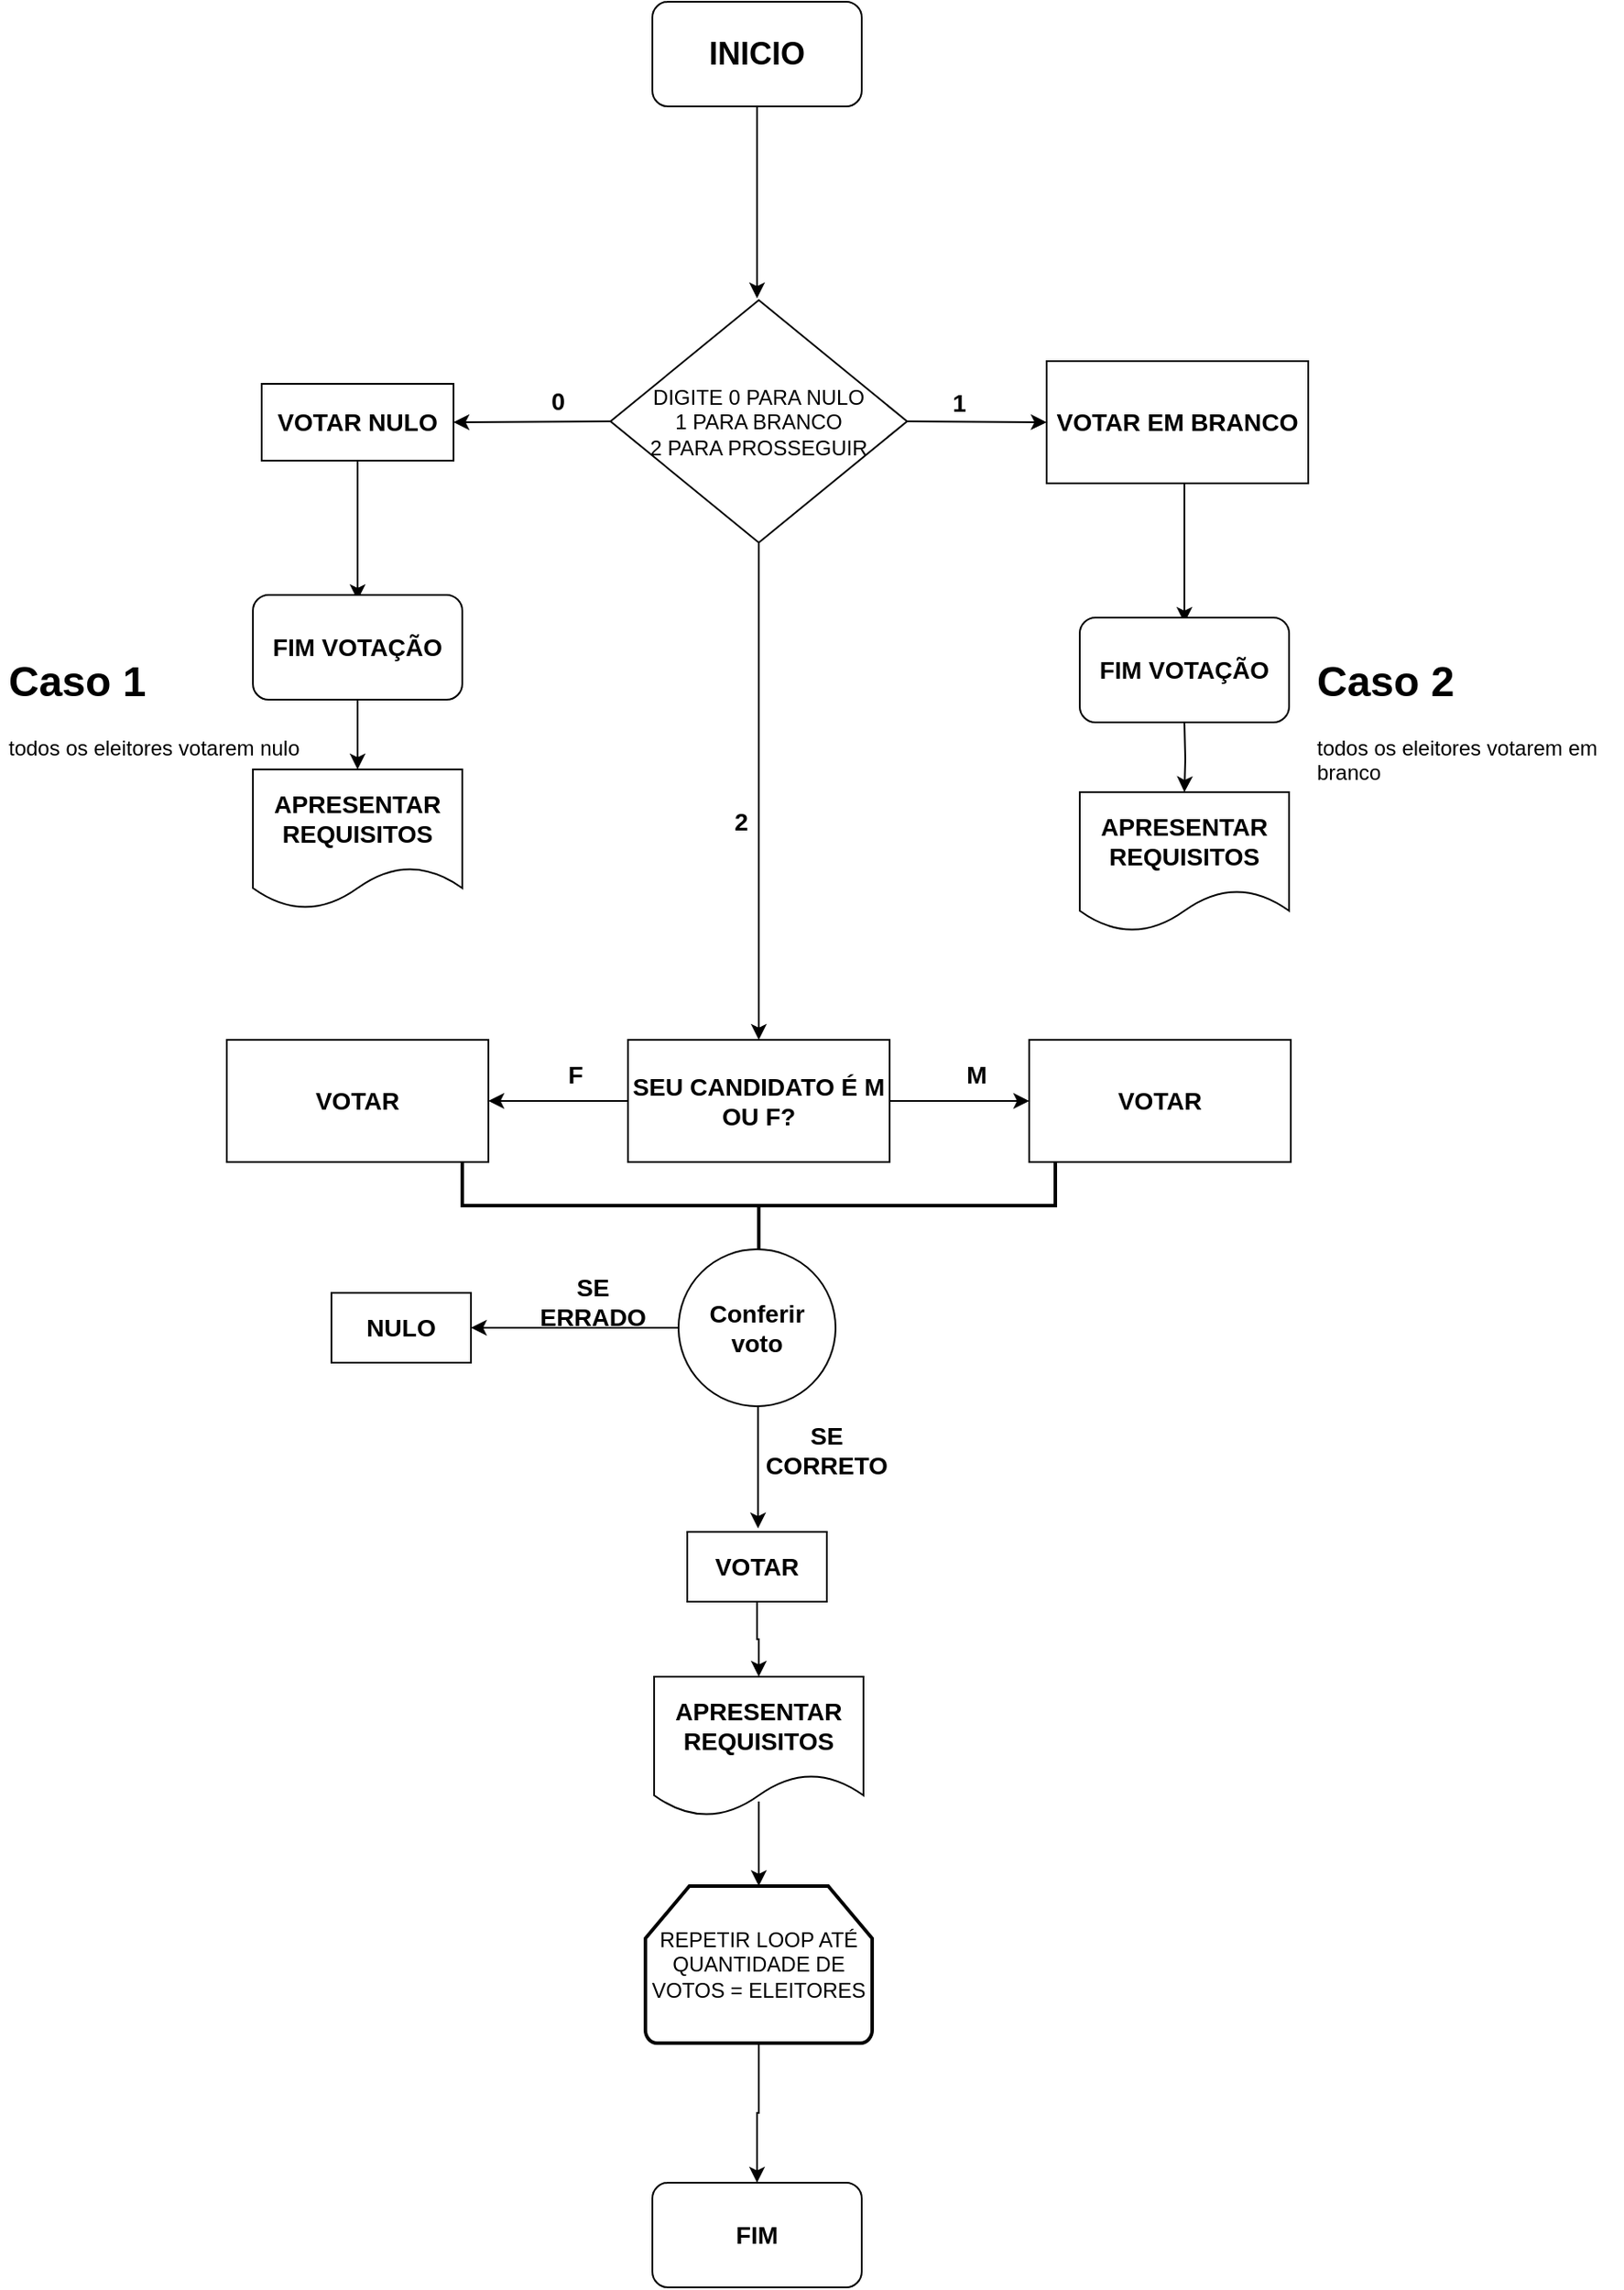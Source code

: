 <mxfile version="14.7.7" type="device"><diagram id="rjEZVuUkcrsQFPDGyHwf" name="Page-1"><mxGraphModel dx="3094" dy="1322" grid="1" gridSize="10" guides="1" tooltips="1" connect="1" arrows="1" fold="1" page="1" pageScale="1" pageWidth="827" pageHeight="1169" math="0" shadow="0"><root><mxCell id="0"/><mxCell id="1" parent="0"/><mxCell id="sN6uQAGFszrvDUztPyhB-27" value="" style="strokeWidth=2;html=1;shape=mxgraph.flowchart.annotation_2;align=left;labelPosition=right;pointerEvents=1;rounded=0;rotation=-90;" vertex="1" parent="1"><mxGeometry x="385" y="560" width="60" height="340" as="geometry"/></mxCell><mxCell id="sN6uQAGFszrvDUztPyhB-1" value="&lt;h2&gt;INICIO&lt;/h2&gt;" style="rounded=1;whiteSpace=wrap;html=1;" vertex="1" parent="1"><mxGeometry x="354" y="40" width="120" height="60" as="geometry"/></mxCell><mxCell id="sN6uQAGFszrvDUztPyhB-2" value="" style="endArrow=classic;html=1;exitX=0.5;exitY=1;exitDx=0;exitDy=0;" edge="1" parent="1" source="sN6uQAGFszrvDUztPyhB-1"><mxGeometry width="50" height="50" relative="1" as="geometry"><mxPoint x="390" y="250" as="sourcePoint"/><mxPoint x="414" y="210" as="targetPoint"/></mxGeometry></mxCell><mxCell id="sN6uQAGFszrvDUztPyhB-3" value="DIGITE 0 PARA NULO&lt;br&gt;1 PARA BRANCO&lt;br&gt;2 PARA PROSSEGUIR" style="rhombus;whiteSpace=wrap;html=1;" vertex="1" parent="1"><mxGeometry x="330" y="211" width="170" height="139" as="geometry"/></mxCell><mxCell id="sN6uQAGFszrvDUztPyhB-4" value="" style="endArrow=classic;html=1;exitX=1;exitY=0.5;exitDx=0;exitDy=0;entryX=0;entryY=0.5;entryDx=0;entryDy=0;" edge="1" parent="1" source="sN6uQAGFszrvDUztPyhB-3" target="sN6uQAGFszrvDUztPyhB-5"><mxGeometry width="50" height="50" relative="1" as="geometry"><mxPoint x="540" y="310" as="sourcePoint"/><mxPoint x="560" y="280" as="targetPoint"/></mxGeometry></mxCell><mxCell id="sN6uQAGFszrvDUztPyhB-6" value="&lt;h3&gt;1&lt;/h3&gt;" style="text;html=1;strokeColor=none;fillColor=none;align=center;verticalAlign=middle;whiteSpace=wrap;rounded=0;" vertex="1" parent="1"><mxGeometry x="510" y="260" width="40" height="20" as="geometry"/></mxCell><mxCell id="sN6uQAGFszrvDUztPyhB-7" value="" style="endArrow=classic;html=1;exitX=0;exitY=0.5;exitDx=0;exitDy=0;" edge="1" parent="1" source="sN6uQAGFszrvDUztPyhB-3"><mxGeometry width="50" height="50" relative="1" as="geometry"><mxPoint x="200" y="330" as="sourcePoint"/><mxPoint x="240" y="281" as="targetPoint"/></mxGeometry></mxCell><mxCell id="sN6uQAGFszrvDUztPyhB-41" value="" style="edgeStyle=orthogonalEdgeStyle;rounded=0;orthogonalLoop=1;jettySize=auto;html=1;" edge="1" parent="1" source="sN6uQAGFszrvDUztPyhB-8"><mxGeometry relative="1" as="geometry"><mxPoint x="185" y="383" as="targetPoint"/></mxGeometry></mxCell><mxCell id="sN6uQAGFszrvDUztPyhB-8" value="&lt;h3&gt;VOTAR NULO&lt;br&gt;&lt;/h3&gt;" style="rounded=0;whiteSpace=wrap;html=1;" vertex="1" parent="1"><mxGeometry x="130" y="259" width="110" height="44" as="geometry"/></mxCell><mxCell id="sN6uQAGFszrvDUztPyhB-10" value="&lt;div&gt;&lt;h3&gt;0&lt;/h3&gt;&lt;/div&gt;" style="text;html=1;strokeColor=none;fillColor=none;align=center;verticalAlign=middle;whiteSpace=wrap;rounded=0;" vertex="1" parent="1"><mxGeometry x="280" y="259" width="40" height="20" as="geometry"/></mxCell><mxCell id="sN6uQAGFszrvDUztPyhB-5" value="&lt;h3&gt;VOTAR EM BRANCO&lt;/h3&gt;" style="rounded=0;whiteSpace=wrap;html=1;dropTarget=0;" vertex="1" parent="1"><mxGeometry x="580" y="246" width="150" height="70" as="geometry"/></mxCell><mxCell id="sN6uQAGFszrvDUztPyhB-18" value="" style="edgeStyle=orthogonalEdgeStyle;rounded=0;orthogonalLoop=1;jettySize=auto;html=1;entryX=1;entryY=0.5;entryDx=0;entryDy=0;" edge="1" parent="1" source="sN6uQAGFszrvDUztPyhB-13" target="sN6uQAGFszrvDUztPyhB-17"><mxGeometry relative="1" as="geometry"/></mxCell><mxCell id="sN6uQAGFszrvDUztPyhB-22" value="" style="edgeStyle=orthogonalEdgeStyle;rounded=0;orthogonalLoop=1;jettySize=auto;html=1;entryX=0;entryY=0.5;entryDx=0;entryDy=0;" edge="1" parent="1" source="sN6uQAGFszrvDUztPyhB-13" target="sN6uQAGFszrvDUztPyhB-21"><mxGeometry relative="1" as="geometry"/></mxCell><mxCell id="sN6uQAGFszrvDUztPyhB-13" value="&lt;h3&gt;SEU CANDIDATO É M OU F?&lt;/h3&gt;" style="rounded=0;whiteSpace=wrap;html=1;dropTarget=0;" vertex="1" parent="1"><mxGeometry x="340" y="635" width="150" height="70" as="geometry"/></mxCell><mxCell id="sN6uQAGFszrvDUztPyhB-17" value="&lt;h3&gt;VOTAR&lt;/h3&gt;" style="rounded=0;whiteSpace=wrap;html=1;dropTarget=0;" vertex="1" parent="1"><mxGeometry x="110" y="635" width="150" height="70" as="geometry"/></mxCell><mxCell id="sN6uQAGFszrvDUztPyhB-19" value="&lt;h3&gt;F&lt;/h3&gt;" style="text;html=1;strokeColor=none;fillColor=none;align=center;verticalAlign=middle;whiteSpace=wrap;rounded=0;" vertex="1" parent="1"><mxGeometry x="290" y="645" width="40" height="20" as="geometry"/></mxCell><mxCell id="sN6uQAGFszrvDUztPyhB-20" value="&lt;h3&gt;M&lt;/h3&gt;" style="text;html=1;strokeColor=none;fillColor=none;align=center;verticalAlign=middle;whiteSpace=wrap;rounded=0;" vertex="1" parent="1"><mxGeometry x="520" y="645" width="40" height="20" as="geometry"/></mxCell><mxCell id="sN6uQAGFszrvDUztPyhB-21" value="&lt;h3&gt;VOTAR&lt;/h3&gt;" style="rounded=0;whiteSpace=wrap;html=1;dropTarget=0;" vertex="1" parent="1"><mxGeometry x="570" y="635" width="150" height="70" as="geometry"/></mxCell><mxCell id="sN6uQAGFszrvDUztPyhB-23" value="&lt;h3&gt;2&lt;/h3&gt;" style="text;html=1;strokeColor=none;fillColor=none;align=center;verticalAlign=middle;whiteSpace=wrap;rounded=0;" vertex="1" parent="1"><mxGeometry x="385" y="500" width="40" height="20" as="geometry"/></mxCell><mxCell id="sN6uQAGFszrvDUztPyhB-59" value="" style="edgeStyle=orthogonalEdgeStyle;rounded=0;orthogonalLoop=1;jettySize=auto;html=1;" edge="1" parent="1" source="sN6uQAGFszrvDUztPyhB-24" target="sN6uQAGFszrvDUztPyhB-58"><mxGeometry relative="1" as="geometry"/></mxCell><mxCell id="sN6uQAGFszrvDUztPyhB-24" value="REPETIR LOOP ATÉ QUANTIDADE DE VOTOS = ELEITORES" style="strokeWidth=2;html=1;shape=mxgraph.flowchart.loop_limit;whiteSpace=wrap;rounded=0;" vertex="1" parent="1"><mxGeometry x="350" y="1120" width="130" height="90" as="geometry"/></mxCell><mxCell id="sN6uQAGFszrvDUztPyhB-26" value="&lt;h3&gt;Conferir voto&lt;/h3&gt;" style="ellipse;whiteSpace=wrap;html=1;aspect=fixed;rounded=0;" vertex="1" parent="1"><mxGeometry x="369" y="755" width="90" height="90" as="geometry"/></mxCell><mxCell id="sN6uQAGFszrvDUztPyhB-30" value="" style="endArrow=classic;html=1;exitX=0;exitY=0.5;exitDx=0;exitDy=0;entryX=1;entryY=0.5;entryDx=0;entryDy=0;" edge="1" parent="1" source="sN6uQAGFszrvDUztPyhB-26" target="sN6uQAGFszrvDUztPyhB-31"><mxGeometry width="50" height="50" relative="1" as="geometry"><mxPoint x="200" y="865" as="sourcePoint"/><mxPoint x="250" y="800" as="targetPoint"/></mxGeometry></mxCell><mxCell id="sN6uQAGFszrvDUztPyhB-31" value="&lt;h3&gt;NULO&lt;/h3&gt;" style="rounded=0;whiteSpace=wrap;html=1;dropTarget=0;" vertex="1" parent="1"><mxGeometry x="170" y="780" width="80" height="40" as="geometry"/></mxCell><mxCell id="sN6uQAGFszrvDUztPyhB-32" value="&lt;div&gt;&lt;h3&gt;SE ERRADO&lt;/h3&gt;&lt;/div&gt;" style="text;html=1;strokeColor=none;fillColor=none;align=center;verticalAlign=middle;whiteSpace=wrap;rounded=0;" vertex="1" parent="1"><mxGeometry x="300" y="775" width="40" height="20" as="geometry"/></mxCell><mxCell id="sN6uQAGFszrvDUztPyhB-55" value="" style="edgeStyle=orthogonalEdgeStyle;rounded=0;orthogonalLoop=1;jettySize=auto;html=1;" edge="1" parent="1" source="sN6uQAGFszrvDUztPyhB-35" target="sN6uQAGFszrvDUztPyhB-54"><mxGeometry relative="1" as="geometry"/></mxCell><mxCell id="sN6uQAGFszrvDUztPyhB-35" value="&lt;h3&gt;VOTAR&lt;/h3&gt;" style="rounded=0;whiteSpace=wrap;html=1;dropTarget=0;" vertex="1" parent="1"><mxGeometry x="374" y="917" width="80" height="40" as="geometry"/></mxCell><mxCell id="sN6uQAGFszrvDUztPyhB-36" value="&lt;h3&gt;SE CORRETO&lt;/h3&gt;" style="text;html=1;strokeColor=none;fillColor=none;align=center;verticalAlign=middle;whiteSpace=wrap;rounded=0;" vertex="1" parent="1"><mxGeometry x="434" y="860" width="40" height="20" as="geometry"/></mxCell><mxCell id="sN6uQAGFszrvDUztPyhB-48" value="" style="edgeStyle=orthogonalEdgeStyle;rounded=0;orthogonalLoop=1;jettySize=auto;html=1;" edge="1" parent="1" source="sN6uQAGFszrvDUztPyhB-42" target="sN6uQAGFszrvDUztPyhB-47"><mxGeometry relative="1" as="geometry"/></mxCell><mxCell id="sN6uQAGFszrvDUztPyhB-42" value="&lt;h3&gt;FIM VOTAÇÃO&lt;/h3&gt;" style="rounded=1;whiteSpace=wrap;html=1;" vertex="1" parent="1"><mxGeometry x="125" y="380" width="120" height="60" as="geometry"/></mxCell><mxCell id="sN6uQAGFszrvDUztPyhB-43" value="" style="edgeStyle=orthogonalEdgeStyle;rounded=0;orthogonalLoop=1;jettySize=auto;html=1;" edge="1" parent="1"><mxGeometry relative="1" as="geometry"><mxPoint x="659" y="316" as="sourcePoint"/><mxPoint x="659" y="396.0" as="targetPoint"/></mxGeometry></mxCell><mxCell id="sN6uQAGFszrvDUztPyhB-44" value="&lt;h3&gt;FIM VOTAÇÃO&lt;/h3&gt;" style="rounded=1;whiteSpace=wrap;html=1;" vertex="1" parent="1"><mxGeometry x="599" y="393" width="120" height="60" as="geometry"/></mxCell><mxCell id="sN6uQAGFszrvDUztPyhB-45" value="" style="endArrow=classic;html=1;entryX=0.5;entryY=0;entryDx=0;entryDy=0;exitX=0.5;exitY=1;exitDx=0;exitDy=0;" edge="1" parent="1" source="sN6uQAGFszrvDUztPyhB-3" target="sN6uQAGFszrvDUztPyhB-13"><mxGeometry width="50" height="50" relative="1" as="geometry"><mxPoint x="413" y="470" as="sourcePoint"/><mxPoint x="463" y="420" as="targetPoint"/></mxGeometry></mxCell><mxCell id="sN6uQAGFszrvDUztPyhB-46" value="&lt;h1&gt;Caso 1&lt;br&gt;&lt;/h1&gt;&lt;p&gt;todos os eleitores votarem nulo&lt;br&gt;&lt;/p&gt;" style="text;html=1;strokeColor=none;fillColor=none;spacing=5;spacingTop=-20;whiteSpace=wrap;overflow=hidden;rounded=0;" vertex="1" parent="1"><mxGeometry x="-20" y="410" width="180" height="90" as="geometry"/></mxCell><mxCell id="sN6uQAGFszrvDUztPyhB-47" value="&lt;h3&gt;APRESENTAR REQUISITOS&lt;/h3&gt;" style="shape=document;whiteSpace=wrap;html=1;boundedLbl=1;rounded=0;" vertex="1" parent="1"><mxGeometry x="125" y="480" width="120" height="80" as="geometry"/></mxCell><mxCell id="sN6uQAGFszrvDUztPyhB-49" value="" style="edgeStyle=orthogonalEdgeStyle;rounded=0;orthogonalLoop=1;jettySize=auto;html=1;" edge="1" parent="1" target="sN6uQAGFszrvDUztPyhB-50"><mxGeometry relative="1" as="geometry"><mxPoint x="659" y="453" as="sourcePoint"/></mxGeometry></mxCell><mxCell id="sN6uQAGFszrvDUztPyhB-50" value="&lt;h3&gt;APRESENTAR REQUISITOS&lt;/h3&gt;" style="shape=document;whiteSpace=wrap;html=1;boundedLbl=1;rounded=0;" vertex="1" parent="1"><mxGeometry x="599" y="493" width="120" height="80" as="geometry"/></mxCell><mxCell id="sN6uQAGFszrvDUztPyhB-51" value="" style="endArrow=classic;html=1;" edge="1" parent="1"><mxGeometry width="50" height="50" relative="1" as="geometry"><mxPoint x="414.58" y="845" as="sourcePoint"/><mxPoint x="414.58" y="915" as="targetPoint"/></mxGeometry></mxCell><mxCell id="sN6uQAGFszrvDUztPyhB-56" value="" style="edgeStyle=orthogonalEdgeStyle;rounded=0;orthogonalLoop=1;jettySize=auto;html=1;exitX=0.5;exitY=0.894;exitDx=0;exitDy=0;exitPerimeter=0;" edge="1" parent="1" source="sN6uQAGFszrvDUztPyhB-54" target="sN6uQAGFszrvDUztPyhB-24"><mxGeometry relative="1" as="geometry"/></mxCell><mxCell id="sN6uQAGFszrvDUztPyhB-54" value="&lt;h3&gt;APRESENTAR REQUISITOS&lt;/h3&gt;" style="shape=document;whiteSpace=wrap;html=1;boundedLbl=1;rounded=0;" vertex="1" parent="1"><mxGeometry x="355" y="1000" width="120" height="80" as="geometry"/></mxCell><mxCell id="sN6uQAGFszrvDUztPyhB-57" value="&lt;h1&gt;Caso 2&lt;br&gt;&lt;/h1&gt;&lt;p&gt;todos os eleitores votarem em branco&lt;br&gt;&lt;/p&gt;" style="text;html=1;strokeColor=none;fillColor=none;spacing=5;spacingTop=-20;whiteSpace=wrap;overflow=hidden;rounded=0;" vertex="1" parent="1"><mxGeometry x="730" y="410" width="180" height="90" as="geometry"/></mxCell><mxCell id="sN6uQAGFszrvDUztPyhB-58" value="&lt;h3&gt;FIM&lt;/h3&gt;" style="rounded=1;whiteSpace=wrap;html=1;" vertex="1" parent="1"><mxGeometry x="354" y="1290" width="120" height="60" as="geometry"/></mxCell></root></mxGraphModel></diagram></mxfile>